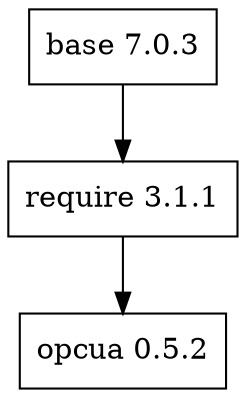 digraph opcua {
node [shape=record];
base [label="base 7.0.3"]
require [label="require 3.1.1"]
opcua [label="opcua 0.5.2"]
base -> require ->  opcua 
} 

